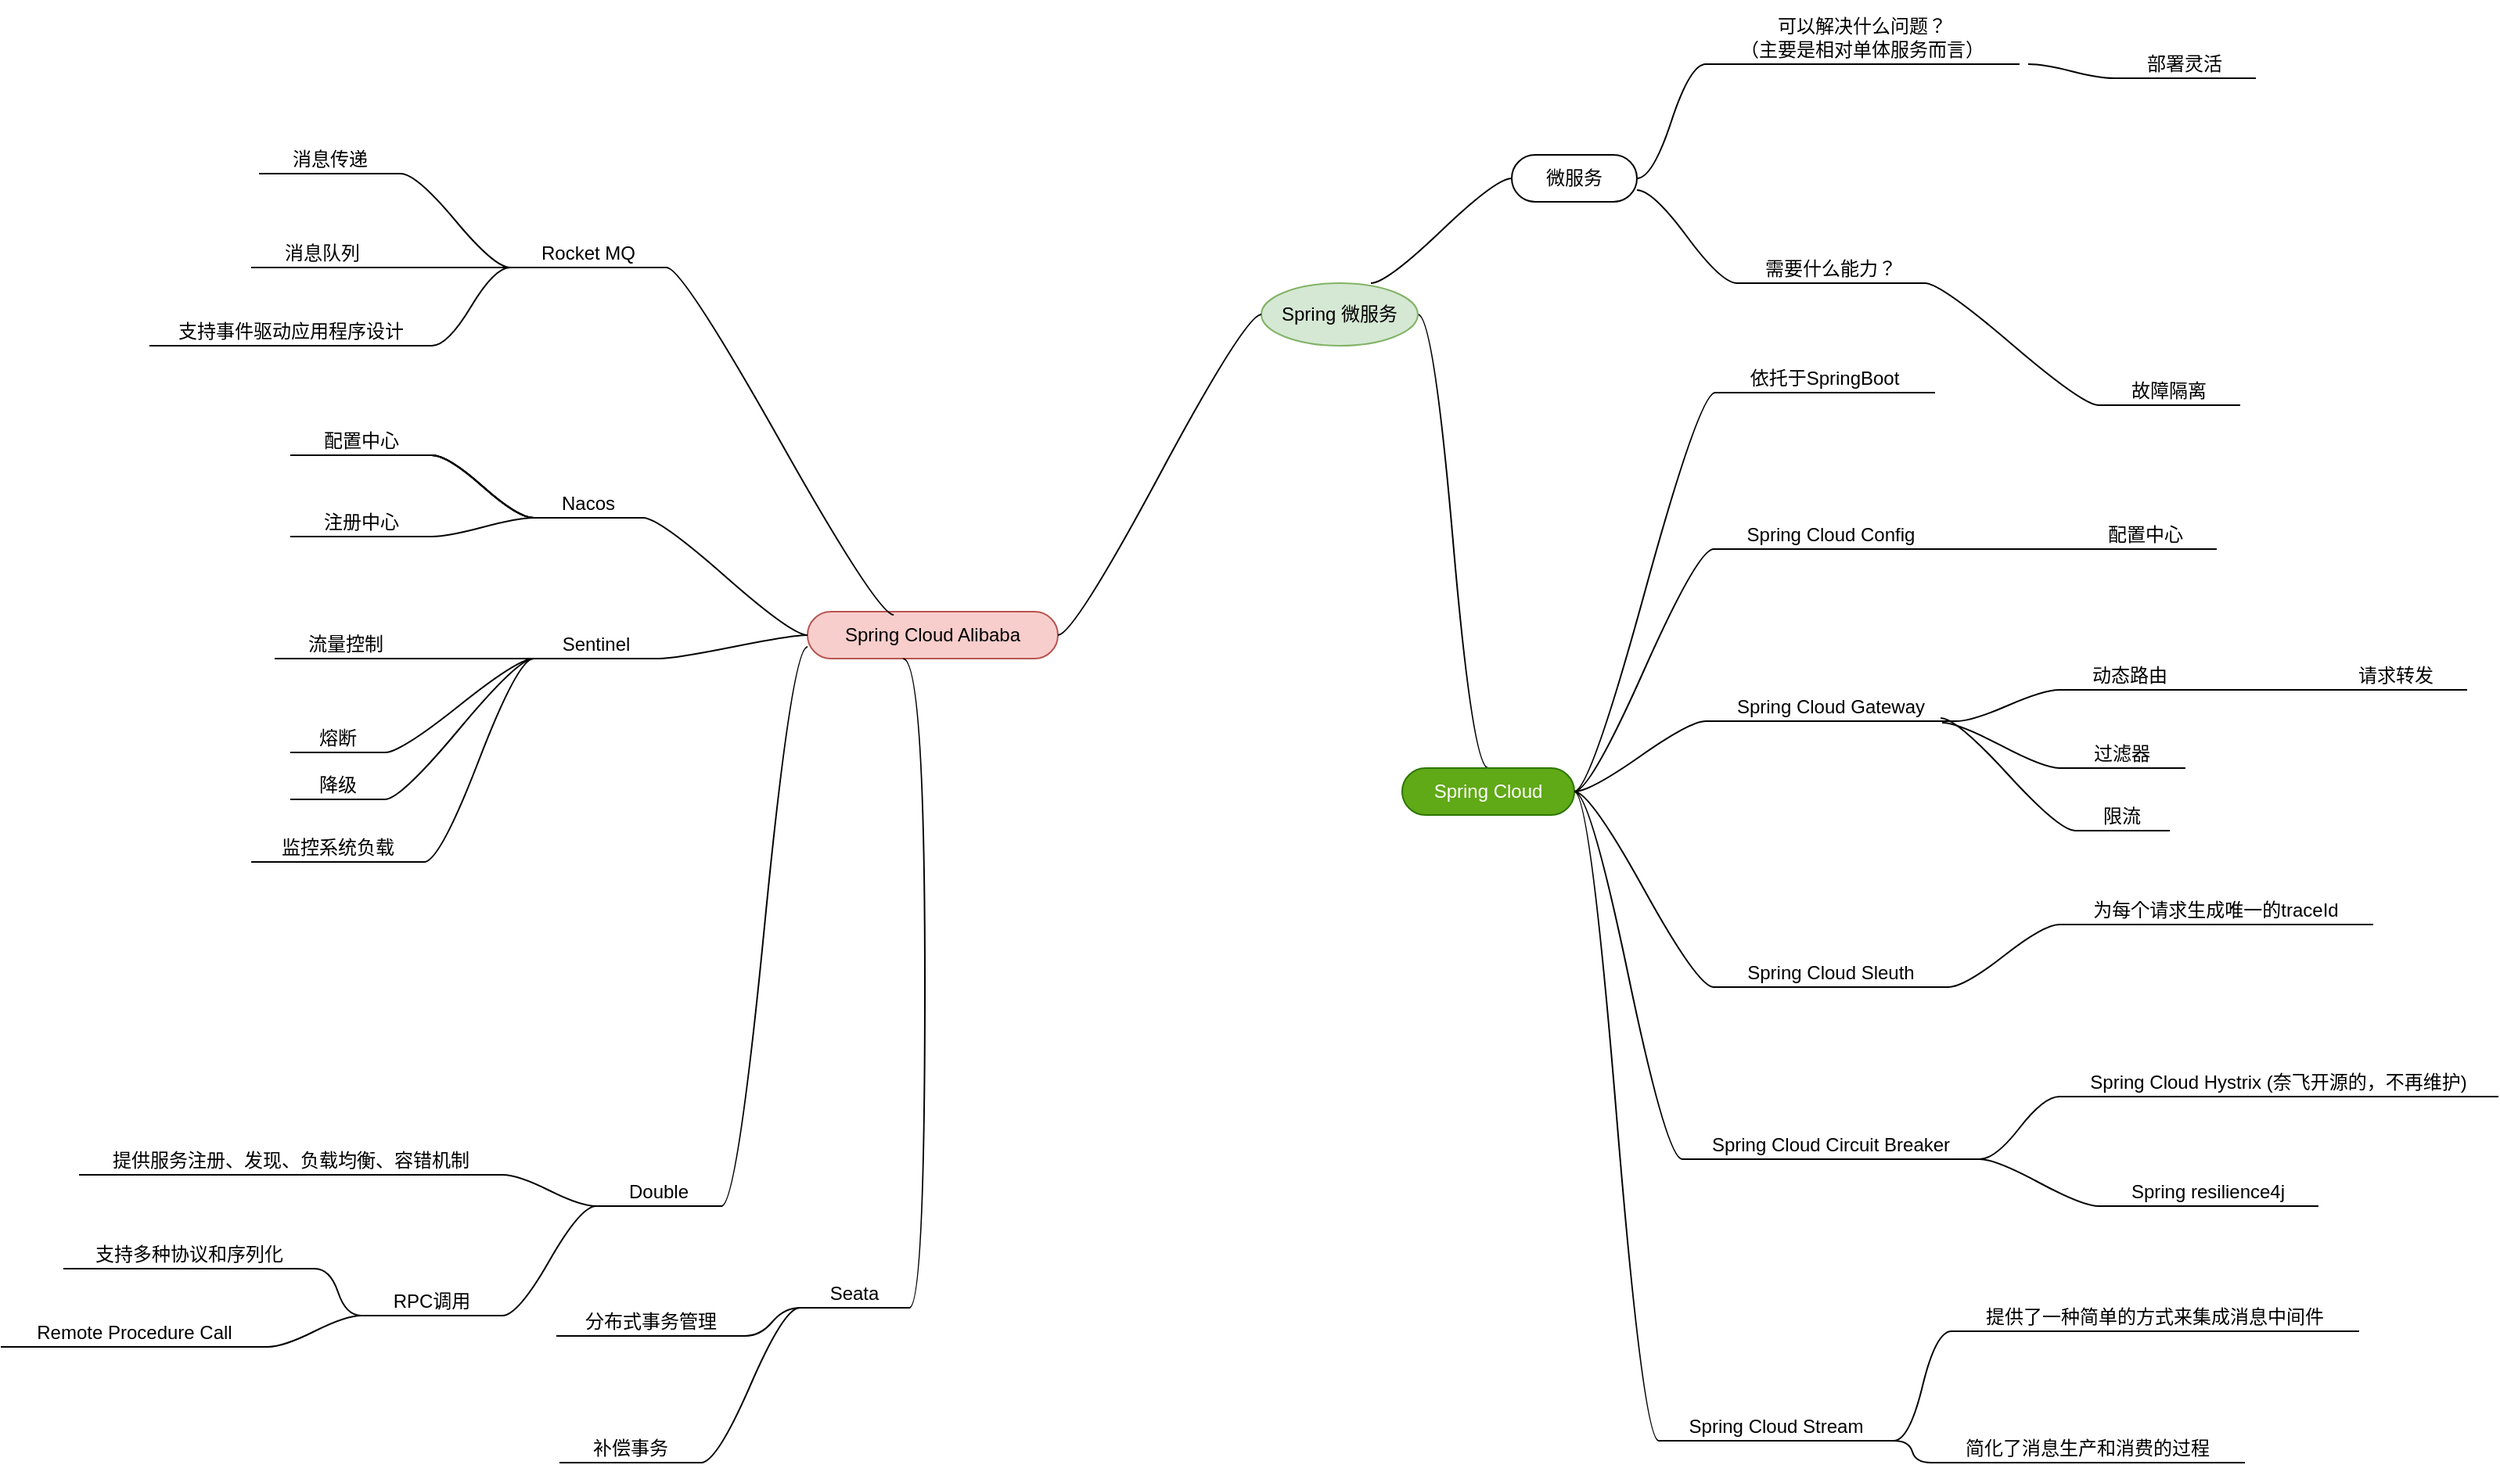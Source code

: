 <mxfile border="50" scale="3" compressed="false" locked="false" version="24.7.7">
  <diagram name="Blank" id="YmL12bMKpDGza6XwsDPr">
    <mxGraphModel dx="2634" dy="1180" grid="1" gridSize="10" guides="1" tooltips="1" connect="1" arrows="1" fold="1" page="0" pageScale="1" pageWidth="827" pageHeight="1169" background="none" math="1" shadow="0">
      <root>
        <mxCell id="X5NqExCQtvZxIxQ7pmgY-0" />
        <mxCell id="1" parent="X5NqExCQtvZxIxQ7pmgY-0" />
        <mxCell id="QuqLu52hexchTlI0sAiY-224" style="edgeStyle=entityRelationEdgeStyle;rounded=0;orthogonalLoop=1;jettySize=auto;html=1;startArrow=none;endArrow=none;segment=10;curved=1;sourcePerimeterSpacing=0;targetPerimeterSpacing=0;entryX=0.5;entryY=0;entryDx=0;entryDy=0;" edge="1" parent="1" source="QuqLu52hexchTlI0sAiY-86" target="QuqLu52hexchTlI0sAiY-193">
          <mxGeometry relative="1" as="geometry" />
        </mxCell>
        <mxCell id="QuqLu52hexchTlI0sAiY-86" value="Spring 微服务" style="ellipse;whiteSpace=wrap;html=1;align=center;newEdgeStyle={&quot;edgeStyle&quot;:&quot;entityRelationEdgeStyle&quot;,&quot;startArrow&quot;:&quot;none&quot;,&quot;endArrow&quot;:&quot;none&quot;,&quot;segment&quot;:10,&quot;curved&quot;:1,&quot;sourcePerimeterSpacing&quot;:0,&quot;targetPerimeterSpacing&quot;:0};treeFolding=1;treeMoving=1;fillColor=#d5e8d4;strokeColor=#82b366;" vertex="1" parent="1">
          <mxGeometry x="-110" y="-40" width="100" height="40" as="geometry" />
        </mxCell>
        <mxCell id="QuqLu52hexchTlI0sAiY-99" value="微服务" style="whiteSpace=wrap;html=1;rounded=1;arcSize=50;align=center;verticalAlign=middle;strokeWidth=1;autosize=1;spacing=4;treeFolding=1;treeMoving=1;newEdgeStyle={&quot;edgeStyle&quot;:&quot;entityRelationEdgeStyle&quot;,&quot;startArrow&quot;:&quot;none&quot;,&quot;endArrow&quot;:&quot;none&quot;,&quot;segment&quot;:10,&quot;curved&quot;:1,&quot;sourcePerimeterSpacing&quot;:0,&quot;targetPerimeterSpacing&quot;:0};" vertex="1" parent="1">
          <mxGeometry x="50" y="-122" width="80" height="30" as="geometry" />
        </mxCell>
        <mxCell id="QuqLu52hexchTlI0sAiY-100" value="" style="edgeStyle=entityRelationEdgeStyle;startArrow=none;endArrow=none;segment=10;curved=1;sourcePerimeterSpacing=0;targetPerimeterSpacing=0;rounded=0;exitX=0.7;exitY=0;exitDx=0;exitDy=0;exitPerimeter=0;" edge="1" target="QuqLu52hexchTlI0sAiY-99" parent="1" source="QuqLu52hexchTlI0sAiY-86">
          <mxGeometry relative="1" as="geometry">
            <mxPoint x="10" y="-80" as="sourcePoint" />
          </mxGeometry>
        </mxCell>
        <mxCell id="QuqLu52hexchTlI0sAiY-234" value="" style="edgeStyle=entityRelationEdgeStyle;rounded=0;orthogonalLoop=1;jettySize=auto;html=1;startArrow=none;endArrow=none;segment=10;curved=1;sourcePerimeterSpacing=0;targetPerimeterSpacing=0;" edge="1" parent="1" source="QuqLu52hexchTlI0sAiY-101" target="QuqLu52hexchTlI0sAiY-233" visible="0">
          <mxGeometry relative="1" as="geometry" />
        </mxCell>
        <mxCell id="QuqLu52hexchTlI0sAiY-236" value="" style="edgeStyle=entityRelationEdgeStyle;rounded=0;orthogonalLoop=1;jettySize=auto;html=1;startArrow=none;endArrow=none;segment=10;curved=1;sourcePerimeterSpacing=0;targetPerimeterSpacing=0;" edge="1" parent="1" source="QuqLu52hexchTlI0sAiY-101" target="QuqLu52hexchTlI0sAiY-235" visible="0">
          <mxGeometry relative="1" as="geometry" />
        </mxCell>
        <mxCell id="QuqLu52hexchTlI0sAiY-101" value="可以解决什么问题？&lt;div&gt;（主要是相对单体服务而言）&lt;/div&gt;" style="whiteSpace=wrap;html=1;shape=partialRectangle;top=0;left=0;bottom=1;right=0;points=[[0,1],[1,1]];fillColor=none;align=center;verticalAlign=bottom;routingCenterY=0.5;snapToPoint=1;recursiveResize=0;autosize=1;treeFolding=1;treeMoving=1;newEdgeStyle={&quot;edgeStyle&quot;:&quot;entityRelationEdgeStyle&quot;,&quot;startArrow&quot;:&quot;none&quot;,&quot;endArrow&quot;:&quot;none&quot;,&quot;segment&quot;:10,&quot;curved&quot;:1,&quot;sourcePerimeterSpacing&quot;:0,&quot;targetPerimeterSpacing&quot;:0};" vertex="1" collapsed="1" parent="1">
          <mxGeometry x="174" y="-220" width="200" height="40" as="geometry" />
        </mxCell>
        <mxCell id="QuqLu52hexchTlI0sAiY-102" value="" style="edgeStyle=entityRelationEdgeStyle;startArrow=none;endArrow=none;segment=10;curved=1;sourcePerimeterSpacing=0;targetPerimeterSpacing=0;rounded=0;" edge="1" target="QuqLu52hexchTlI0sAiY-101" parent="1" source="QuqLu52hexchTlI0sAiY-99">
          <mxGeometry relative="1" as="geometry">
            <mxPoint x="150" y="-130" as="sourcePoint" />
          </mxGeometry>
        </mxCell>
        <mxCell id="QuqLu52hexchTlI0sAiY-133" value="需要什么能力？" style="whiteSpace=wrap;html=1;shape=partialRectangle;top=0;left=0;bottom=1;right=0;points=[[0,1],[1,1]];fillColor=none;align=center;verticalAlign=bottom;routingCenterY=0.5;snapToPoint=1;recursiveResize=0;autosize=1;treeFolding=1;treeMoving=1;newEdgeStyle={&quot;edgeStyle&quot;:&quot;entityRelationEdgeStyle&quot;,&quot;startArrow&quot;:&quot;none&quot;,&quot;endArrow&quot;:&quot;none&quot;,&quot;segment&quot;:10,&quot;curved&quot;:1,&quot;sourcePerimeterSpacing&quot;:0,&quot;targetPerimeterSpacing&quot;:0};" vertex="1" parent="1">
          <mxGeometry x="194" y="-70" width="120" height="30" as="geometry" />
        </mxCell>
        <mxCell id="QuqLu52hexchTlI0sAiY-134" value="" style="edgeStyle=entityRelationEdgeStyle;startArrow=none;endArrow=none;segment=10;curved=1;sourcePerimeterSpacing=0;targetPerimeterSpacing=0;rounded=0;exitX=1;exitY=0.75;exitDx=0;exitDy=0;" edge="1" target="QuqLu52hexchTlI0sAiY-133" parent="1" source="QuqLu52hexchTlI0sAiY-99">
          <mxGeometry relative="1" as="geometry">
            <mxPoint x="150" y="-20" as="sourcePoint" />
          </mxGeometry>
        </mxCell>
        <mxCell id="QuqLu52hexchTlI0sAiY-135" value="Spring Cloud Alibaba" style="whiteSpace=wrap;html=1;rounded=1;arcSize=50;align=center;verticalAlign=middle;strokeWidth=1;autosize=1;spacing=4;treeFolding=1;treeMoving=1;newEdgeStyle={&quot;edgeStyle&quot;:&quot;entityRelationEdgeStyle&quot;,&quot;startArrow&quot;:&quot;none&quot;,&quot;endArrow&quot;:&quot;none&quot;,&quot;segment&quot;:10,&quot;curved&quot;:1,&quot;sourcePerimeterSpacing&quot;:0,&quot;targetPerimeterSpacing&quot;:0};fillColor=#f8cecc;strokeColor=#b85450;" vertex="1" parent="1">
          <mxGeometry x="-400" y="170" width="160" height="30" as="geometry" />
        </mxCell>
        <mxCell id="QuqLu52hexchTlI0sAiY-136" value="" style="edgeStyle=entityRelationEdgeStyle;startArrow=none;endArrow=none;segment=10;curved=1;sourcePerimeterSpacing=0;targetPerimeterSpacing=0;rounded=0;exitX=0;exitY=0.5;exitDx=0;exitDy=0;" edge="1" target="QuqLu52hexchTlI0sAiY-135" parent="1" source="QuqLu52hexchTlI0sAiY-86">
          <mxGeometry relative="1" as="geometry">
            <mxPoint x="-290" y="60" as="sourcePoint" />
          </mxGeometry>
        </mxCell>
        <mxCell id="QuqLu52hexchTlI0sAiY-146" value="" style="edgeStyle=entityRelationEdgeStyle;rounded=0;orthogonalLoop=1;jettySize=auto;html=1;startArrow=none;endArrow=none;segment=10;curved=1;sourcePerimeterSpacing=0;targetPerimeterSpacing=0;" edge="1" parent="1" source="QuqLu52hexchTlI0sAiY-137" target="QuqLu52hexchTlI0sAiY-145">
          <mxGeometry relative="1" as="geometry" />
        </mxCell>
        <mxCell id="QuqLu52hexchTlI0sAiY-147" value="" style="edgeStyle=entityRelationEdgeStyle;rounded=0;orthogonalLoop=1;jettySize=auto;html=1;startArrow=none;endArrow=none;segment=10;curved=1;sourcePerimeterSpacing=0;targetPerimeterSpacing=0;" edge="1" parent="1" source="QuqLu52hexchTlI0sAiY-137" target="QuqLu52hexchTlI0sAiY-145">
          <mxGeometry relative="1" as="geometry" />
        </mxCell>
        <mxCell id="QuqLu52hexchTlI0sAiY-150" value="" style="edgeStyle=entityRelationEdgeStyle;rounded=0;orthogonalLoop=1;jettySize=auto;html=1;startArrow=none;endArrow=none;segment=10;curved=1;sourcePerimeterSpacing=0;targetPerimeterSpacing=0;" edge="1" parent="1" source="QuqLu52hexchTlI0sAiY-137" target="QuqLu52hexchTlI0sAiY-145">
          <mxGeometry relative="1" as="geometry" />
        </mxCell>
        <mxCell id="QuqLu52hexchTlI0sAiY-151" value="" style="edgeStyle=entityRelationEdgeStyle;rounded=0;orthogonalLoop=1;jettySize=auto;html=1;startArrow=none;endArrow=none;segment=10;curved=1;sourcePerimeterSpacing=0;targetPerimeterSpacing=0;" edge="1" parent="1" source="QuqLu52hexchTlI0sAiY-137" target="QuqLu52hexchTlI0sAiY-145">
          <mxGeometry relative="1" as="geometry" />
        </mxCell>
        <mxCell id="QuqLu52hexchTlI0sAiY-152" value="" style="edgeStyle=entityRelationEdgeStyle;rounded=0;orthogonalLoop=1;jettySize=auto;html=1;startArrow=none;endArrow=none;segment=10;curved=1;sourcePerimeterSpacing=0;targetPerimeterSpacing=0;" edge="1" parent="1" source="QuqLu52hexchTlI0sAiY-137" target="QuqLu52hexchTlI0sAiY-145">
          <mxGeometry relative="1" as="geometry" />
        </mxCell>
        <mxCell id="QuqLu52hexchTlI0sAiY-137" value="Nacos" style="whiteSpace=wrap;html=1;shape=partialRectangle;top=0;left=0;bottom=1;right=0;points=[[0,1],[1,1]];fillColor=none;align=center;verticalAlign=bottom;routingCenterY=0.5;snapToPoint=1;recursiveResize=0;autosize=1;treeFolding=1;treeMoving=1;newEdgeStyle={&quot;edgeStyle&quot;:&quot;entityRelationEdgeStyle&quot;,&quot;startArrow&quot;:&quot;none&quot;,&quot;endArrow&quot;:&quot;none&quot;,&quot;segment&quot;:10,&quot;curved&quot;:1,&quot;sourcePerimeterSpacing&quot;:0,&quot;targetPerimeterSpacing&quot;:0};" vertex="1" parent="1">
          <mxGeometry x="-575" y="80" width="70" height="30" as="geometry" />
        </mxCell>
        <mxCell id="QuqLu52hexchTlI0sAiY-138" value="" style="edgeStyle=entityRelationEdgeStyle;startArrow=none;endArrow=none;segment=10;curved=1;sourcePerimeterSpacing=0;targetPerimeterSpacing=0;rounded=0;exitX=0;exitY=0.5;exitDx=0;exitDy=0;" edge="1" target="QuqLu52hexchTlI0sAiY-137" parent="1" source="QuqLu52hexchTlI0sAiY-135">
          <mxGeometry relative="1" as="geometry">
            <mxPoint x="-670" y="210" as="sourcePoint" />
          </mxGeometry>
        </mxCell>
        <mxCell id="QuqLu52hexchTlI0sAiY-158" value="" style="edgeStyle=entityRelationEdgeStyle;rounded=0;orthogonalLoop=1;jettySize=auto;html=1;startArrow=none;endArrow=none;segment=10;curved=1;sourcePerimeterSpacing=0;targetPerimeterSpacing=0;" edge="1" parent="1" source="QuqLu52hexchTlI0sAiY-141" target="QuqLu52hexchTlI0sAiY-157">
          <mxGeometry relative="1" as="geometry" />
        </mxCell>
        <mxCell id="QuqLu52hexchTlI0sAiY-160" value="" style="edgeStyle=entityRelationEdgeStyle;rounded=0;orthogonalLoop=1;jettySize=auto;html=1;startArrow=none;endArrow=none;segment=10;curved=1;sourcePerimeterSpacing=0;targetPerimeterSpacing=0;" edge="1" parent="1" source="QuqLu52hexchTlI0sAiY-141" target="QuqLu52hexchTlI0sAiY-159">
          <mxGeometry relative="1" as="geometry" />
        </mxCell>
        <mxCell id="QuqLu52hexchTlI0sAiY-162" value="" style="edgeStyle=entityRelationEdgeStyle;rounded=0;orthogonalLoop=1;jettySize=auto;html=1;startArrow=none;endArrow=none;segment=10;curved=1;sourcePerimeterSpacing=0;targetPerimeterSpacing=0;" edge="1" parent="1" source="QuqLu52hexchTlI0sAiY-141" target="QuqLu52hexchTlI0sAiY-161">
          <mxGeometry relative="1" as="geometry" />
        </mxCell>
        <mxCell id="QuqLu52hexchTlI0sAiY-164" value="" style="edgeStyle=entityRelationEdgeStyle;rounded=0;orthogonalLoop=1;jettySize=auto;html=1;startArrow=none;endArrow=none;segment=10;curved=1;sourcePerimeterSpacing=0;targetPerimeterSpacing=0;" edge="1" parent="1" source="QuqLu52hexchTlI0sAiY-141" target="QuqLu52hexchTlI0sAiY-163">
          <mxGeometry relative="1" as="geometry" />
        </mxCell>
        <mxCell id="QuqLu52hexchTlI0sAiY-141" value="Sentinel" style="whiteSpace=wrap;html=1;shape=partialRectangle;top=0;left=0;bottom=1;right=0;points=[[0,1],[1,1]];fillColor=none;align=center;verticalAlign=bottom;routingCenterY=0.5;snapToPoint=1;recursiveResize=0;autosize=1;treeFolding=1;treeMoving=1;newEdgeStyle={&quot;edgeStyle&quot;:&quot;entityRelationEdgeStyle&quot;,&quot;startArrow&quot;:&quot;none&quot;,&quot;endArrow&quot;:&quot;none&quot;,&quot;segment&quot;:10,&quot;curved&quot;:1,&quot;sourcePerimeterSpacing&quot;:0,&quot;targetPerimeterSpacing&quot;:0};" vertex="1" parent="1">
          <mxGeometry x="-575" y="170" width="80" height="30" as="geometry" />
        </mxCell>
        <mxCell id="QuqLu52hexchTlI0sAiY-142" value="" style="edgeStyle=entityRelationEdgeStyle;startArrow=none;endArrow=none;segment=10;curved=1;sourcePerimeterSpacing=0;targetPerimeterSpacing=0;rounded=0;exitX=0;exitY=0.5;exitDx=0;exitDy=0;" edge="1" target="QuqLu52hexchTlI0sAiY-141" parent="1" source="QuqLu52hexchTlI0sAiY-135">
          <mxGeometry relative="1" as="geometry">
            <mxPoint x="-615" y="220" as="sourcePoint" />
          </mxGeometry>
        </mxCell>
        <mxCell id="QuqLu52hexchTlI0sAiY-156" value="" style="edgeStyle=entityRelationEdgeStyle;rounded=0;orthogonalLoop=1;jettySize=auto;html=1;startArrow=none;endArrow=none;segment=10;curved=1;sourcePerimeterSpacing=0;targetPerimeterSpacing=0;exitX=0;exitY=1;exitDx=0;exitDy=0;" edge="1" parent="1" source="QuqLu52hexchTlI0sAiY-137" target="QuqLu52hexchTlI0sAiY-155">
          <mxGeometry relative="1" as="geometry" />
        </mxCell>
        <mxCell id="QuqLu52hexchTlI0sAiY-145" value="配置中心" style="whiteSpace=wrap;html=1;shape=partialRectangle;top=0;left=0;bottom=1;right=0;points=[[0,1],[1,1]];fillColor=none;align=center;verticalAlign=bottom;routingCenterY=0.5;snapToPoint=1;recursiveResize=0;autosize=1;treeFolding=1;treeMoving=1;newEdgeStyle={&quot;edgeStyle&quot;:&quot;entityRelationEdgeStyle&quot;,&quot;startArrow&quot;:&quot;none&quot;,&quot;endArrow&quot;:&quot;none&quot;,&quot;segment&quot;:10,&quot;curved&quot;:1,&quot;sourcePerimeterSpacing&quot;:0,&quot;targetPerimeterSpacing&quot;:0};" vertex="1" parent="1">
          <mxGeometry x="-730" y="40" width="90" height="30" as="geometry" />
        </mxCell>
        <mxCell id="QuqLu52hexchTlI0sAiY-155" value="注册中心" style="whiteSpace=wrap;html=1;shape=partialRectangle;top=0;left=0;bottom=1;right=0;points=[[0,1],[1,1]];fillColor=none;align=center;verticalAlign=bottom;routingCenterY=0.5;snapToPoint=1;recursiveResize=0;autosize=1;treeFolding=1;treeMoving=1;newEdgeStyle={&quot;edgeStyle&quot;:&quot;entityRelationEdgeStyle&quot;,&quot;startArrow&quot;:&quot;none&quot;,&quot;endArrow&quot;:&quot;none&quot;,&quot;segment&quot;:10,&quot;curved&quot;:1,&quot;sourcePerimeterSpacing&quot;:0,&quot;targetPerimeterSpacing&quot;:0};" vertex="1" parent="1">
          <mxGeometry x="-730" y="92" width="90" height="30" as="geometry" />
        </mxCell>
        <mxCell id="QuqLu52hexchTlI0sAiY-157" value="流量控制" style="whiteSpace=wrap;html=1;shape=partialRectangle;top=0;left=0;bottom=1;right=0;points=[[0,1],[1,1]];fillColor=none;align=center;verticalAlign=bottom;routingCenterY=0.5;snapToPoint=1;recursiveResize=0;autosize=1;treeFolding=1;treeMoving=1;newEdgeStyle={&quot;edgeStyle&quot;:&quot;entityRelationEdgeStyle&quot;,&quot;startArrow&quot;:&quot;none&quot;,&quot;endArrow&quot;:&quot;none&quot;,&quot;segment&quot;:10,&quot;curved&quot;:1,&quot;sourcePerimeterSpacing&quot;:0,&quot;targetPerimeterSpacing&quot;:0};" vertex="1" parent="1">
          <mxGeometry x="-740" y="170" width="90" height="30" as="geometry" />
        </mxCell>
        <mxCell id="QuqLu52hexchTlI0sAiY-159" value="熔断" style="whiteSpace=wrap;html=1;shape=partialRectangle;top=0;left=0;bottom=1;right=0;points=[[0,1],[1,1]];fillColor=none;align=center;verticalAlign=bottom;routingCenterY=0.5;snapToPoint=1;recursiveResize=0;autosize=1;treeFolding=1;treeMoving=1;newEdgeStyle={&quot;edgeStyle&quot;:&quot;entityRelationEdgeStyle&quot;,&quot;startArrow&quot;:&quot;none&quot;,&quot;endArrow&quot;:&quot;none&quot;,&quot;segment&quot;:10,&quot;curved&quot;:1,&quot;sourcePerimeterSpacing&quot;:0,&quot;targetPerimeterSpacing&quot;:0};" vertex="1" parent="1">
          <mxGeometry x="-730" y="230" width="60" height="30" as="geometry" />
        </mxCell>
        <mxCell id="QuqLu52hexchTlI0sAiY-161" value="降级" style="whiteSpace=wrap;html=1;shape=partialRectangle;top=0;left=0;bottom=1;right=0;points=[[0,1],[1,1]];fillColor=none;align=center;verticalAlign=bottom;routingCenterY=0.5;snapToPoint=1;recursiveResize=0;autosize=1;treeFolding=1;treeMoving=1;newEdgeStyle={&quot;edgeStyle&quot;:&quot;entityRelationEdgeStyle&quot;,&quot;startArrow&quot;:&quot;none&quot;,&quot;endArrow&quot;:&quot;none&quot;,&quot;segment&quot;:10,&quot;curved&quot;:1,&quot;sourcePerimeterSpacing&quot;:0,&quot;targetPerimeterSpacing&quot;:0};" vertex="1" parent="1">
          <mxGeometry x="-730" y="260" width="60" height="30" as="geometry" />
        </mxCell>
        <mxCell id="QuqLu52hexchTlI0sAiY-163" value="监控系统负载" style="whiteSpace=wrap;html=1;shape=partialRectangle;top=0;left=0;bottom=1;right=0;points=[[0,1],[1,1]];fillColor=none;align=center;verticalAlign=bottom;routingCenterY=0.5;snapToPoint=1;recursiveResize=0;autosize=1;treeFolding=1;treeMoving=1;newEdgeStyle={&quot;edgeStyle&quot;:&quot;entityRelationEdgeStyle&quot;,&quot;startArrow&quot;:&quot;none&quot;,&quot;endArrow&quot;:&quot;none&quot;,&quot;segment&quot;:10,&quot;curved&quot;:1,&quot;sourcePerimeterSpacing&quot;:0,&quot;targetPerimeterSpacing&quot;:0};" vertex="1" parent="1">
          <mxGeometry x="-755" y="300" width="110" height="30" as="geometry" />
        </mxCell>
        <mxCell id="QuqLu52hexchTlI0sAiY-168" value="" style="edgeStyle=entityRelationEdgeStyle;rounded=0;orthogonalLoop=1;jettySize=auto;html=1;startArrow=none;endArrow=none;segment=10;curved=1;sourcePerimeterSpacing=0;targetPerimeterSpacing=0;" edge="1" parent="1" source="QuqLu52hexchTlI0sAiY-165" target="QuqLu52hexchTlI0sAiY-167">
          <mxGeometry relative="1" as="geometry" />
        </mxCell>
        <mxCell id="QuqLu52hexchTlI0sAiY-174" value="" style="edgeStyle=entityRelationEdgeStyle;rounded=0;orthogonalLoop=1;jettySize=auto;html=1;startArrow=none;endArrow=none;segment=10;curved=1;sourcePerimeterSpacing=0;targetPerimeterSpacing=0;" edge="1" parent="1" source="QuqLu52hexchTlI0sAiY-165" target="QuqLu52hexchTlI0sAiY-173">
          <mxGeometry relative="1" as="geometry" />
        </mxCell>
        <mxCell id="QuqLu52hexchTlI0sAiY-165" value="Double" style="whiteSpace=wrap;html=1;shape=partialRectangle;top=0;left=0;bottom=1;right=0;points=[[0,1],[1,1]];fillColor=none;align=center;verticalAlign=bottom;routingCenterY=0.5;snapToPoint=1;recursiveResize=0;autosize=1;treeFolding=1;treeMoving=1;newEdgeStyle={&quot;edgeStyle&quot;:&quot;entityRelationEdgeStyle&quot;,&quot;startArrow&quot;:&quot;none&quot;,&quot;endArrow&quot;:&quot;none&quot;,&quot;segment&quot;:10,&quot;curved&quot;:1,&quot;sourcePerimeterSpacing&quot;:0,&quot;targetPerimeterSpacing&quot;:0};" vertex="1" parent="1">
          <mxGeometry x="-535" y="520" width="80" height="30" as="geometry" />
        </mxCell>
        <mxCell id="QuqLu52hexchTlI0sAiY-166" value="" style="edgeStyle=entityRelationEdgeStyle;startArrow=none;endArrow=none;segment=10;curved=1;sourcePerimeterSpacing=0;targetPerimeterSpacing=0;rounded=0;exitX=0;exitY=0.75;exitDx=0;exitDy=0;" edge="1" target="QuqLu52hexchTlI0sAiY-165" parent="1" source="QuqLu52hexchTlI0sAiY-135">
          <mxGeometry relative="1" as="geometry">
            <mxPoint x="-570" y="330" as="sourcePoint" />
          </mxGeometry>
        </mxCell>
        <mxCell id="QuqLu52hexchTlI0sAiY-170" value="" style="edgeStyle=entityRelationEdgeStyle;rounded=0;orthogonalLoop=1;jettySize=auto;html=1;startArrow=none;endArrow=none;segment=10;curved=1;sourcePerimeterSpacing=0;targetPerimeterSpacing=0;" edge="1" parent="1" source="QuqLu52hexchTlI0sAiY-167" target="QuqLu52hexchTlI0sAiY-169">
          <mxGeometry relative="1" as="geometry" />
        </mxCell>
        <mxCell id="QuqLu52hexchTlI0sAiY-172" value="" style="edgeStyle=entityRelationEdgeStyle;rounded=0;orthogonalLoop=1;jettySize=auto;html=1;startArrow=none;endArrow=none;segment=10;curved=1;sourcePerimeterSpacing=0;targetPerimeterSpacing=0;" edge="1" parent="1" source="QuqLu52hexchTlI0sAiY-167" target="QuqLu52hexchTlI0sAiY-171">
          <mxGeometry relative="1" as="geometry" />
        </mxCell>
        <mxCell id="QuqLu52hexchTlI0sAiY-167" value="RPC调用" style="whiteSpace=wrap;html=1;shape=partialRectangle;top=0;left=0;bottom=1;right=0;points=[[0,1],[1,1]];fillColor=none;align=center;verticalAlign=bottom;routingCenterY=0.5;snapToPoint=1;recursiveResize=0;autosize=1;treeFolding=1;treeMoving=1;newEdgeStyle={&quot;edgeStyle&quot;:&quot;entityRelationEdgeStyle&quot;,&quot;startArrow&quot;:&quot;none&quot;,&quot;endArrow&quot;:&quot;none&quot;,&quot;segment&quot;:10,&quot;curved&quot;:1,&quot;sourcePerimeterSpacing&quot;:0,&quot;targetPerimeterSpacing&quot;:0};" vertex="1" parent="1">
          <mxGeometry x="-685" y="590" width="90" height="30" as="geometry" />
        </mxCell>
        <mxCell id="QuqLu52hexchTlI0sAiY-169" value="支持多种协议和序列化" style="whiteSpace=wrap;html=1;shape=partialRectangle;top=0;left=0;bottom=1;right=0;points=[[0,1],[1,1]];fillColor=none;align=center;verticalAlign=bottom;routingCenterY=0.5;snapToPoint=1;recursiveResize=0;autosize=1;treeFolding=1;treeMoving=1;newEdgeStyle={&quot;edgeStyle&quot;:&quot;entityRelationEdgeStyle&quot;,&quot;startArrow&quot;:&quot;none&quot;,&quot;endArrow&quot;:&quot;none&quot;,&quot;segment&quot;:10,&quot;curved&quot;:1,&quot;sourcePerimeterSpacing&quot;:0,&quot;targetPerimeterSpacing&quot;:0};" vertex="1" parent="1">
          <mxGeometry x="-875" y="560" width="160" height="30" as="geometry" />
        </mxCell>
        <mxCell id="QuqLu52hexchTlI0sAiY-171" value="Remote Procedure Call" style="whiteSpace=wrap;html=1;shape=partialRectangle;top=0;left=0;bottom=1;right=0;points=[[0,1],[1,1]];fillColor=none;align=center;verticalAlign=bottom;routingCenterY=0.5;snapToPoint=1;recursiveResize=0;autosize=1;treeFolding=1;treeMoving=1;newEdgeStyle={&quot;edgeStyle&quot;:&quot;entityRelationEdgeStyle&quot;,&quot;startArrow&quot;:&quot;none&quot;,&quot;endArrow&quot;:&quot;none&quot;,&quot;segment&quot;:10,&quot;curved&quot;:1,&quot;sourcePerimeterSpacing&quot;:0,&quot;targetPerimeterSpacing&quot;:0};" vertex="1" parent="1">
          <mxGeometry x="-915" y="610" width="170" height="30" as="geometry" />
        </mxCell>
        <mxCell id="QuqLu52hexchTlI0sAiY-173" value="提供服务注册、发现、负载均衡、容错机制" style="whiteSpace=wrap;html=1;shape=partialRectangle;top=0;left=0;bottom=1;right=0;points=[[0,1],[1,1]];fillColor=none;align=center;verticalAlign=bottom;routingCenterY=0.5;snapToPoint=1;recursiveResize=0;autosize=1;treeFolding=1;treeMoving=1;newEdgeStyle={&quot;edgeStyle&quot;:&quot;entityRelationEdgeStyle&quot;,&quot;startArrow&quot;:&quot;none&quot;,&quot;endArrow&quot;:&quot;none&quot;,&quot;segment&quot;:10,&quot;curved&quot;:1,&quot;sourcePerimeterSpacing&quot;:0,&quot;targetPerimeterSpacing&quot;:0};" vertex="1" parent="1">
          <mxGeometry x="-865" y="500" width="270" height="30" as="geometry" />
        </mxCell>
        <mxCell id="QuqLu52hexchTlI0sAiY-178" value="" style="edgeStyle=entityRelationEdgeStyle;rounded=0;orthogonalLoop=1;jettySize=auto;html=1;startArrow=none;endArrow=none;segment=10;curved=1;sourcePerimeterSpacing=0;targetPerimeterSpacing=0;" edge="1" parent="1" source="QuqLu52hexchTlI0sAiY-175" target="QuqLu52hexchTlI0sAiY-177">
          <mxGeometry relative="1" as="geometry" />
        </mxCell>
        <mxCell id="QuqLu52hexchTlI0sAiY-180" value="" style="edgeStyle=entityRelationEdgeStyle;rounded=0;orthogonalLoop=1;jettySize=auto;html=1;startArrow=none;endArrow=none;segment=10;curved=1;sourcePerimeterSpacing=0;targetPerimeterSpacing=0;" edge="1" parent="1" source="QuqLu52hexchTlI0sAiY-175" target="QuqLu52hexchTlI0sAiY-179">
          <mxGeometry relative="1" as="geometry" />
        </mxCell>
        <mxCell id="QuqLu52hexchTlI0sAiY-175" value="Seata" style="whiteSpace=wrap;html=1;shape=partialRectangle;top=0;left=0;bottom=1;right=0;points=[[0,1],[1,1]];fillColor=none;align=center;verticalAlign=bottom;routingCenterY=0.5;snapToPoint=1;recursiveResize=0;autosize=1;treeFolding=1;treeMoving=1;newEdgeStyle={&quot;edgeStyle&quot;:&quot;entityRelationEdgeStyle&quot;,&quot;startArrow&quot;:&quot;none&quot;,&quot;endArrow&quot;:&quot;none&quot;,&quot;segment&quot;:10,&quot;curved&quot;:1,&quot;sourcePerimeterSpacing&quot;:0,&quot;targetPerimeterSpacing&quot;:0};" vertex="1" parent="1">
          <mxGeometry x="-405" y="585" width="70" height="30" as="geometry" />
        </mxCell>
        <mxCell id="QuqLu52hexchTlI0sAiY-176" value="" style="edgeStyle=entityRelationEdgeStyle;startArrow=none;endArrow=none;segment=10;curved=1;sourcePerimeterSpacing=0;targetPerimeterSpacing=0;rounded=0;exitX=0.381;exitY=1;exitDx=0;exitDy=0;exitPerimeter=0;" edge="1" target="QuqLu52hexchTlI0sAiY-175" parent="1" source="QuqLu52hexchTlI0sAiY-135">
          <mxGeometry relative="1" as="geometry">
            <mxPoint x="-450" y="635" as="sourcePoint" />
          </mxGeometry>
        </mxCell>
        <mxCell id="QuqLu52hexchTlI0sAiY-177" value="分布式事务管理" style="whiteSpace=wrap;html=1;shape=partialRectangle;top=0;left=0;bottom=1;right=0;points=[[0,1],[1,1]];fillColor=none;align=center;verticalAlign=bottom;routingCenterY=0.5;snapToPoint=1;recursiveResize=0;autosize=1;treeFolding=1;treeMoving=1;newEdgeStyle={&quot;edgeStyle&quot;:&quot;entityRelationEdgeStyle&quot;,&quot;startArrow&quot;:&quot;none&quot;,&quot;endArrow&quot;:&quot;none&quot;,&quot;segment&quot;:10,&quot;curved&quot;:1,&quot;sourcePerimeterSpacing&quot;:0,&quot;targetPerimeterSpacing&quot;:0};" vertex="1" parent="1">
          <mxGeometry x="-560" y="603" width="120" height="30" as="geometry" />
        </mxCell>
        <mxCell id="QuqLu52hexchTlI0sAiY-179" value="补偿事务" style="whiteSpace=wrap;html=1;shape=partialRectangle;top=0;left=0;bottom=1;right=0;points=[[0,1],[1,1]];fillColor=none;align=center;verticalAlign=bottom;routingCenterY=0.5;snapToPoint=1;recursiveResize=0;autosize=1;treeFolding=1;treeMoving=1;newEdgeStyle={&quot;edgeStyle&quot;:&quot;entityRelationEdgeStyle&quot;,&quot;startArrow&quot;:&quot;none&quot;,&quot;endArrow&quot;:&quot;none&quot;,&quot;segment&quot;:10,&quot;curved&quot;:1,&quot;sourcePerimeterSpacing&quot;:0,&quot;targetPerimeterSpacing&quot;:0};" vertex="1" parent="1">
          <mxGeometry x="-558" y="684" width="90" height="30" as="geometry" />
        </mxCell>
        <mxCell id="QuqLu52hexchTlI0sAiY-184" value="" style="edgeStyle=entityRelationEdgeStyle;rounded=0;orthogonalLoop=1;jettySize=auto;html=1;startArrow=none;endArrow=none;segment=10;curved=1;sourcePerimeterSpacing=0;targetPerimeterSpacing=0;" edge="1" parent="1" source="QuqLu52hexchTlI0sAiY-181" target="QuqLu52hexchTlI0sAiY-183">
          <mxGeometry relative="1" as="geometry" />
        </mxCell>
        <mxCell id="QuqLu52hexchTlI0sAiY-186" value="" style="edgeStyle=entityRelationEdgeStyle;rounded=0;orthogonalLoop=1;jettySize=auto;html=1;startArrow=none;endArrow=none;segment=10;curved=1;sourcePerimeterSpacing=0;targetPerimeterSpacing=0;" edge="1" parent="1" source="QuqLu52hexchTlI0sAiY-181" target="QuqLu52hexchTlI0sAiY-185">
          <mxGeometry relative="1" as="geometry" />
        </mxCell>
        <mxCell id="QuqLu52hexchTlI0sAiY-188" value="" style="edgeStyle=entityRelationEdgeStyle;rounded=0;orthogonalLoop=1;jettySize=auto;html=1;startArrow=none;endArrow=none;segment=10;curved=1;sourcePerimeterSpacing=0;targetPerimeterSpacing=0;" edge="1" parent="1" source="QuqLu52hexchTlI0sAiY-181" target="QuqLu52hexchTlI0sAiY-187">
          <mxGeometry relative="1" as="geometry" />
        </mxCell>
        <mxCell id="QuqLu52hexchTlI0sAiY-181" value="Rocket MQ" style="whiteSpace=wrap;html=1;shape=partialRectangle;top=0;left=0;bottom=1;right=0;points=[[0,1],[1,1]];fillColor=none;align=center;verticalAlign=bottom;routingCenterY=0.5;snapToPoint=1;recursiveResize=0;autosize=1;treeFolding=1;treeMoving=1;newEdgeStyle={&quot;edgeStyle&quot;:&quot;entityRelationEdgeStyle&quot;,&quot;startArrow&quot;:&quot;none&quot;,&quot;endArrow&quot;:&quot;none&quot;,&quot;segment&quot;:10,&quot;curved&quot;:1,&quot;sourcePerimeterSpacing&quot;:0,&quot;targetPerimeterSpacing&quot;:0};" vertex="1" parent="1">
          <mxGeometry x="-590" y="-80" width="100" height="30" as="geometry" />
        </mxCell>
        <mxCell id="QuqLu52hexchTlI0sAiY-182" value="" style="edgeStyle=entityRelationEdgeStyle;startArrow=none;endArrow=none;segment=10;curved=1;sourcePerimeterSpacing=0;targetPerimeterSpacing=0;rounded=0;exitX=0.344;exitY=0.067;exitDx=0;exitDy=0;exitPerimeter=0;" edge="1" target="QuqLu52hexchTlI0sAiY-181" parent="1" source="QuqLu52hexchTlI0sAiY-135">
          <mxGeometry relative="1" as="geometry">
            <mxPoint x="-620" y="-30" as="sourcePoint" />
          </mxGeometry>
        </mxCell>
        <mxCell id="QuqLu52hexchTlI0sAiY-183" value="消息传递" style="whiteSpace=wrap;html=1;shape=partialRectangle;top=0;left=0;bottom=1;right=0;points=[[0,1],[1,1]];fillColor=none;align=center;verticalAlign=bottom;routingCenterY=0.5;snapToPoint=1;recursiveResize=0;autosize=1;treeFolding=1;treeMoving=1;newEdgeStyle={&quot;edgeStyle&quot;:&quot;entityRelationEdgeStyle&quot;,&quot;startArrow&quot;:&quot;none&quot;,&quot;endArrow&quot;:&quot;none&quot;,&quot;segment&quot;:10,&quot;curved&quot;:1,&quot;sourcePerimeterSpacing&quot;:0,&quot;targetPerimeterSpacing&quot;:0};" vertex="1" parent="1">
          <mxGeometry x="-750" y="-140" width="90" height="30" as="geometry" />
        </mxCell>
        <mxCell id="QuqLu52hexchTlI0sAiY-185" value="消息队列" style="whiteSpace=wrap;html=1;shape=partialRectangle;top=0;left=0;bottom=1;right=0;points=[[0,1],[1,1]];fillColor=none;align=center;verticalAlign=bottom;routingCenterY=0.5;snapToPoint=1;recursiveResize=0;autosize=1;treeFolding=1;treeMoving=1;newEdgeStyle={&quot;edgeStyle&quot;:&quot;entityRelationEdgeStyle&quot;,&quot;startArrow&quot;:&quot;none&quot;,&quot;endArrow&quot;:&quot;none&quot;,&quot;segment&quot;:10,&quot;curved&quot;:1,&quot;sourcePerimeterSpacing&quot;:0,&quot;targetPerimeterSpacing&quot;:0};" vertex="1" parent="1">
          <mxGeometry x="-755" y="-80" width="90" height="30" as="geometry" />
        </mxCell>
        <mxCell id="QuqLu52hexchTlI0sAiY-187" value="支持事件驱动应用程序设计" style="whiteSpace=wrap;html=1;shape=partialRectangle;top=0;left=0;bottom=1;right=0;points=[[0,1],[1,1]];fillColor=none;align=center;verticalAlign=bottom;routingCenterY=0.5;snapToPoint=1;recursiveResize=0;autosize=1;treeFolding=1;treeMoving=1;newEdgeStyle={&quot;edgeStyle&quot;:&quot;entityRelationEdgeStyle&quot;,&quot;startArrow&quot;:&quot;none&quot;,&quot;endArrow&quot;:&quot;none&quot;,&quot;segment&quot;:10,&quot;curved&quot;:1,&quot;sourcePerimeterSpacing&quot;:0,&quot;targetPerimeterSpacing&quot;:0};" vertex="1" parent="1">
          <mxGeometry x="-820" y="-30" width="180" height="30" as="geometry" />
        </mxCell>
        <mxCell id="QuqLu52hexchTlI0sAiY-193" value="Spring Cloud" style="whiteSpace=wrap;html=1;rounded=1;arcSize=50;align=center;verticalAlign=middle;strokeWidth=1;autosize=1;spacing=4;treeFolding=1;treeMoving=1;newEdgeStyle={&quot;edgeStyle&quot;:&quot;entityRelationEdgeStyle&quot;,&quot;startArrow&quot;:&quot;none&quot;,&quot;endArrow&quot;:&quot;none&quot;,&quot;segment&quot;:10,&quot;curved&quot;:1,&quot;sourcePerimeterSpacing&quot;:0,&quot;targetPerimeterSpacing&quot;:0};fillColor=#60a917;fontColor=#ffffff;strokeColor=#2D7600;" vertex="1" parent="1">
          <mxGeometry x="-20" y="270" width="110" height="30" as="geometry" />
        </mxCell>
        <mxCell id="QuqLu52hexchTlI0sAiY-200" value="" style="edgeStyle=entityRelationEdgeStyle;rounded=0;orthogonalLoop=1;jettySize=auto;html=1;startArrow=none;endArrow=none;segment=10;curved=1;sourcePerimeterSpacing=0;targetPerimeterSpacing=0;exitX=1;exitY=0.5;exitDx=0;exitDy=0;" edge="1" parent="1" source="QuqLu52hexchTlI0sAiY-193" target="QuqLu52hexchTlI0sAiY-199">
          <mxGeometry relative="1" as="geometry" />
        </mxCell>
        <mxCell id="QuqLu52hexchTlI0sAiY-195" value="依托于SpringBoot" style="whiteSpace=wrap;html=1;shape=partialRectangle;top=0;left=0;bottom=1;right=0;points=[[0,1],[1,1]];fillColor=none;align=center;verticalAlign=bottom;routingCenterY=0.5;snapToPoint=1;recursiveResize=0;autosize=1;treeFolding=1;treeMoving=1;newEdgeStyle={&quot;edgeStyle&quot;:&quot;entityRelationEdgeStyle&quot;,&quot;startArrow&quot;:&quot;none&quot;,&quot;endArrow&quot;:&quot;none&quot;,&quot;segment&quot;:10,&quot;curved&quot;:1,&quot;sourcePerimeterSpacing&quot;:0,&quot;targetPerimeterSpacing&quot;:0};" vertex="1" parent="1">
          <mxGeometry x="180" width="140" height="30" as="geometry" />
        </mxCell>
        <mxCell id="QuqLu52hexchTlI0sAiY-196" value="" style="edgeStyle=entityRelationEdgeStyle;startArrow=none;endArrow=none;segment=10;curved=1;sourcePerimeterSpacing=0;targetPerimeterSpacing=0;rounded=0;exitX=1;exitY=0.5;exitDx=0;exitDy=0;" edge="1" target="QuqLu52hexchTlI0sAiY-195" parent="1" source="QuqLu52hexchTlI0sAiY-193">
          <mxGeometry relative="1" as="geometry">
            <mxPoint x="170" y="50" as="sourcePoint" />
          </mxGeometry>
        </mxCell>
        <mxCell id="QuqLu52hexchTlI0sAiY-202" value="" style="edgeStyle=entityRelationEdgeStyle;rounded=0;orthogonalLoop=1;jettySize=auto;html=1;startArrow=none;endArrow=none;segment=10;curved=1;sourcePerimeterSpacing=0;targetPerimeterSpacing=0;" edge="1" parent="1" source="QuqLu52hexchTlI0sAiY-199" target="QuqLu52hexchTlI0sAiY-201">
          <mxGeometry relative="1" as="geometry" />
        </mxCell>
        <mxCell id="QuqLu52hexchTlI0sAiY-204" value="" style="edgeStyle=entityRelationEdgeStyle;rounded=0;orthogonalLoop=1;jettySize=auto;html=1;startArrow=none;endArrow=none;segment=10;curved=1;sourcePerimeterSpacing=0;targetPerimeterSpacing=0;" edge="1" parent="1" source="QuqLu52hexchTlI0sAiY-193" target="QuqLu52hexchTlI0sAiY-203">
          <mxGeometry relative="1" as="geometry" />
        </mxCell>
        <mxCell id="QuqLu52hexchTlI0sAiY-199" value="Spring Cloud Config" style="whiteSpace=wrap;html=1;shape=partialRectangle;top=0;left=0;bottom=1;right=0;points=[[0,1],[1,1]];fillColor=none;align=center;verticalAlign=bottom;routingCenterY=0.5;snapToPoint=1;recursiveResize=0;autosize=1;treeFolding=1;treeMoving=1;newEdgeStyle={&quot;edgeStyle&quot;:&quot;entityRelationEdgeStyle&quot;,&quot;startArrow&quot;:&quot;none&quot;,&quot;endArrow&quot;:&quot;none&quot;,&quot;segment&quot;:10,&quot;curved&quot;:1,&quot;sourcePerimeterSpacing&quot;:0,&quot;targetPerimeterSpacing&quot;:0};" vertex="1" parent="1">
          <mxGeometry x="179" y="100" width="150" height="30" as="geometry" />
        </mxCell>
        <mxCell id="QuqLu52hexchTlI0sAiY-201" value="配置中心" style="whiteSpace=wrap;html=1;shape=partialRectangle;top=0;left=0;bottom=1;right=0;points=[[0,1],[1,1]];fillColor=none;align=center;verticalAlign=bottom;routingCenterY=0.5;snapToPoint=1;recursiveResize=0;autosize=1;treeFolding=1;treeMoving=1;newEdgeStyle={&quot;edgeStyle&quot;:&quot;entityRelationEdgeStyle&quot;,&quot;startArrow&quot;:&quot;none&quot;,&quot;endArrow&quot;:&quot;none&quot;,&quot;segment&quot;:10,&quot;curved&quot;:1,&quot;sourcePerimeterSpacing&quot;:0,&quot;targetPerimeterSpacing&quot;:0};" vertex="1" parent="1">
          <mxGeometry x="410" y="100" width="90" height="30" as="geometry" />
        </mxCell>
        <mxCell id="QuqLu52hexchTlI0sAiY-206" value="" style="edgeStyle=entityRelationEdgeStyle;rounded=0;orthogonalLoop=1;jettySize=auto;html=1;startArrow=none;endArrow=none;segment=10;curved=1;sourcePerimeterSpacing=0;targetPerimeterSpacing=0;exitX=1;exitY=0.5;exitDx=0;exitDy=0;" edge="1" parent="1" source="QuqLu52hexchTlI0sAiY-193" target="QuqLu52hexchTlI0sAiY-205">
          <mxGeometry relative="1" as="geometry" />
        </mxCell>
        <mxCell id="QuqLu52hexchTlI0sAiY-208" value="" style="edgeStyle=entityRelationEdgeStyle;rounded=0;orthogonalLoop=1;jettySize=auto;html=1;startArrow=none;endArrow=none;segment=10;curved=1;sourcePerimeterSpacing=0;targetPerimeterSpacing=0;" edge="1" parent="1" source="QuqLu52hexchTlI0sAiY-203" target="QuqLu52hexchTlI0sAiY-207">
          <mxGeometry relative="1" as="geometry" />
        </mxCell>
        <mxCell id="QuqLu52hexchTlI0sAiY-203" value="Spring Cloud Gateway" style="whiteSpace=wrap;html=1;shape=partialRectangle;top=0;left=0;bottom=1;right=0;points=[[0,1],[1,1]];fillColor=none;align=center;verticalAlign=bottom;routingCenterY=0.5;snapToPoint=1;recursiveResize=0;autosize=1;treeFolding=1;treeMoving=1;newEdgeStyle={&quot;edgeStyle&quot;:&quot;entityRelationEdgeStyle&quot;,&quot;startArrow&quot;:&quot;none&quot;,&quot;endArrow&quot;:&quot;none&quot;,&quot;segment&quot;:10,&quot;curved&quot;:1,&quot;sourcePerimeterSpacing&quot;:0,&quot;targetPerimeterSpacing&quot;:0};" vertex="1" parent="1">
          <mxGeometry x="174" y="210" width="160" height="30" as="geometry" />
        </mxCell>
        <mxCell id="QuqLu52hexchTlI0sAiY-217" value="" style="edgeStyle=entityRelationEdgeStyle;rounded=0;orthogonalLoop=1;jettySize=auto;html=1;startArrow=none;endArrow=none;segment=10;curved=1;sourcePerimeterSpacing=0;targetPerimeterSpacing=0;" edge="1" parent="1" source="QuqLu52hexchTlI0sAiY-205" target="QuqLu52hexchTlI0sAiY-216">
          <mxGeometry relative="1" as="geometry" />
        </mxCell>
        <mxCell id="QuqLu52hexchTlI0sAiY-219" value="" style="edgeStyle=entityRelationEdgeStyle;rounded=0;orthogonalLoop=1;jettySize=auto;html=1;startArrow=none;endArrow=none;segment=10;curved=1;sourcePerimeterSpacing=0;targetPerimeterSpacing=0;" edge="1" parent="1" source="QuqLu52hexchTlI0sAiY-193" target="QuqLu52hexchTlI0sAiY-218">
          <mxGeometry relative="1" as="geometry">
            <mxPoint x="150" y="70" as="sourcePoint" />
            <Array as="points">
              <mxPoint x="100" y="100" />
              <mxPoint x="80" y="80" />
            </Array>
          </mxGeometry>
        </mxCell>
        <mxCell id="QuqLu52hexchTlI0sAiY-205" value="Spring Cloud Sleuth" style="whiteSpace=wrap;html=1;shape=partialRectangle;top=0;left=0;bottom=1;right=0;points=[[0,1],[1,1]];fillColor=none;align=center;verticalAlign=bottom;routingCenterY=0.5;snapToPoint=1;recursiveResize=0;autosize=1;treeFolding=1;treeMoving=1;newEdgeStyle={&quot;edgeStyle&quot;:&quot;entityRelationEdgeStyle&quot;,&quot;startArrow&quot;:&quot;none&quot;,&quot;endArrow&quot;:&quot;none&quot;,&quot;segment&quot;:10,&quot;curved&quot;:1,&quot;sourcePerimeterSpacing&quot;:0,&quot;targetPerimeterSpacing&quot;:0};" vertex="1" parent="1">
          <mxGeometry x="179" y="380" width="150" height="30" as="geometry" />
        </mxCell>
        <mxCell id="QuqLu52hexchTlI0sAiY-210" value="" style="edgeStyle=entityRelationEdgeStyle;rounded=0;orthogonalLoop=1;jettySize=auto;html=1;startArrow=none;endArrow=none;segment=10;curved=1;sourcePerimeterSpacing=0;targetPerimeterSpacing=0;exitX=0.944;exitY=1.033;exitDx=0;exitDy=0;exitPerimeter=0;" edge="1" parent="1" source="QuqLu52hexchTlI0sAiY-203" target="QuqLu52hexchTlI0sAiY-209">
          <mxGeometry relative="1" as="geometry" />
        </mxCell>
        <mxCell id="QuqLu52hexchTlI0sAiY-214" value="" style="edgeStyle=entityRelationEdgeStyle;rounded=0;orthogonalLoop=1;jettySize=auto;html=1;startArrow=none;endArrow=none;segment=10;curved=1;sourcePerimeterSpacing=0;targetPerimeterSpacing=0;" edge="1" parent="1" source="QuqLu52hexchTlI0sAiY-207" target="QuqLu52hexchTlI0sAiY-213">
          <mxGeometry relative="1" as="geometry" />
        </mxCell>
        <mxCell id="QuqLu52hexchTlI0sAiY-207" value="动态路由" style="whiteSpace=wrap;html=1;shape=partialRectangle;top=0;left=0;bottom=1;right=0;points=[[0,1],[1,1]];fillColor=none;align=center;verticalAlign=bottom;routingCenterY=0.5;snapToPoint=1;recursiveResize=0;autosize=1;treeFolding=1;treeMoving=1;newEdgeStyle={&quot;edgeStyle&quot;:&quot;entityRelationEdgeStyle&quot;,&quot;startArrow&quot;:&quot;none&quot;,&quot;endArrow&quot;:&quot;none&quot;,&quot;segment&quot;:10,&quot;curved&quot;:1,&quot;sourcePerimeterSpacing&quot;:0,&quot;targetPerimeterSpacing&quot;:0};" vertex="1" parent="1">
          <mxGeometry x="400" y="190" width="90" height="30" as="geometry" />
        </mxCell>
        <mxCell id="QuqLu52hexchTlI0sAiY-212" value="" style="edgeStyle=entityRelationEdgeStyle;rounded=0;orthogonalLoop=1;jettySize=auto;html=1;startArrow=none;endArrow=none;segment=10;curved=1;sourcePerimeterSpacing=0;targetPerimeterSpacing=0;exitX=0.938;exitY=0.933;exitDx=0;exitDy=0;exitPerimeter=0;" edge="1" parent="1" source="QuqLu52hexchTlI0sAiY-203" target="QuqLu52hexchTlI0sAiY-211">
          <mxGeometry relative="1" as="geometry" />
        </mxCell>
        <mxCell id="QuqLu52hexchTlI0sAiY-209" value="过滤器" style="whiteSpace=wrap;html=1;shape=partialRectangle;top=0;left=0;bottom=1;right=0;points=[[0,1],[1,1]];fillColor=none;align=center;verticalAlign=bottom;routingCenterY=0.5;snapToPoint=1;recursiveResize=0;autosize=1;treeFolding=1;treeMoving=1;newEdgeStyle={&quot;edgeStyle&quot;:&quot;entityRelationEdgeStyle&quot;,&quot;startArrow&quot;:&quot;none&quot;,&quot;endArrow&quot;:&quot;none&quot;,&quot;segment&quot;:10,&quot;curved&quot;:1,&quot;sourcePerimeterSpacing&quot;:0,&quot;targetPerimeterSpacing&quot;:0};" vertex="1" parent="1">
          <mxGeometry x="400" y="240" width="80" height="30" as="geometry" />
        </mxCell>
        <mxCell id="QuqLu52hexchTlI0sAiY-211" value="限流" style="whiteSpace=wrap;html=1;shape=partialRectangle;top=0;left=0;bottom=1;right=0;points=[[0,1],[1,1]];fillColor=none;align=center;verticalAlign=bottom;routingCenterY=0.5;snapToPoint=1;recursiveResize=0;autosize=1;treeFolding=1;treeMoving=1;newEdgeStyle={&quot;edgeStyle&quot;:&quot;entityRelationEdgeStyle&quot;,&quot;startArrow&quot;:&quot;none&quot;,&quot;endArrow&quot;:&quot;none&quot;,&quot;segment&quot;:10,&quot;curved&quot;:1,&quot;sourcePerimeterSpacing&quot;:0,&quot;targetPerimeterSpacing&quot;:0};" vertex="1" parent="1">
          <mxGeometry x="410" y="280" width="60" height="30" as="geometry" />
        </mxCell>
        <mxCell id="QuqLu52hexchTlI0sAiY-213" value="请求转发" style="whiteSpace=wrap;html=1;shape=partialRectangle;top=0;left=0;bottom=1;right=0;points=[[0,1],[1,1]];fillColor=none;align=center;verticalAlign=bottom;routingCenterY=0.5;snapToPoint=1;recursiveResize=0;autosize=1;treeFolding=1;treeMoving=1;newEdgeStyle={&quot;edgeStyle&quot;:&quot;entityRelationEdgeStyle&quot;,&quot;startArrow&quot;:&quot;none&quot;,&quot;endArrow&quot;:&quot;none&quot;,&quot;segment&quot;:10,&quot;curved&quot;:1,&quot;sourcePerimeterSpacing&quot;:0,&quot;targetPerimeterSpacing&quot;:0};" vertex="1" parent="1">
          <mxGeometry x="570" y="190" width="90" height="30" as="geometry" />
        </mxCell>
        <mxCell id="QuqLu52hexchTlI0sAiY-216" value="为每个请求生成唯一的traceId" style="whiteSpace=wrap;html=1;shape=partialRectangle;top=0;left=0;bottom=1;right=0;points=[[0,1],[1,1]];fillColor=none;align=center;verticalAlign=bottom;routingCenterY=0.5;snapToPoint=1;recursiveResize=0;autosize=1;treeFolding=1;treeMoving=1;newEdgeStyle={&quot;edgeStyle&quot;:&quot;entityRelationEdgeStyle&quot;,&quot;startArrow&quot;:&quot;none&quot;,&quot;endArrow&quot;:&quot;none&quot;,&quot;segment&quot;:10,&quot;curved&quot;:1,&quot;sourcePerimeterSpacing&quot;:0,&quot;targetPerimeterSpacing&quot;:0};" vertex="1" parent="1">
          <mxGeometry x="400" y="340" width="200" height="30" as="geometry" />
        </mxCell>
        <mxCell id="QuqLu52hexchTlI0sAiY-221" value="" style="edgeStyle=entityRelationEdgeStyle;rounded=0;orthogonalLoop=1;jettySize=auto;html=1;startArrow=none;endArrow=none;segment=10;curved=1;sourcePerimeterSpacing=0;targetPerimeterSpacing=0;" edge="1" parent="1" source="QuqLu52hexchTlI0sAiY-218" target="QuqLu52hexchTlI0sAiY-220">
          <mxGeometry relative="1" as="geometry" />
        </mxCell>
        <mxCell id="QuqLu52hexchTlI0sAiY-223" value="" style="edgeStyle=entityRelationEdgeStyle;rounded=0;orthogonalLoop=1;jettySize=auto;html=1;startArrow=none;endArrow=none;segment=10;curved=1;sourcePerimeterSpacing=0;targetPerimeterSpacing=0;" edge="1" parent="1" source="QuqLu52hexchTlI0sAiY-218" target="QuqLu52hexchTlI0sAiY-222">
          <mxGeometry relative="1" as="geometry" />
        </mxCell>
        <mxCell id="QuqLu52hexchTlI0sAiY-226" value="" style="edgeStyle=entityRelationEdgeStyle;rounded=0;orthogonalLoop=1;jettySize=auto;html=1;startArrow=none;endArrow=none;segment=10;curved=1;sourcePerimeterSpacing=0;targetPerimeterSpacing=0;" edge="1" parent="1" source="QuqLu52hexchTlI0sAiY-193" target="QuqLu52hexchTlI0sAiY-225">
          <mxGeometry relative="1" as="geometry" />
        </mxCell>
        <mxCell id="QuqLu52hexchTlI0sAiY-218" value="Spring Cloud Circuit Breaker" style="whiteSpace=wrap;html=1;shape=partialRectangle;top=0;left=0;bottom=1;right=0;points=[[0,1],[1,1]];fillColor=none;align=center;verticalAlign=bottom;routingCenterY=0.5;snapToPoint=1;recursiveResize=0;autosize=1;treeFolding=1;treeMoving=1;newEdgeStyle={&quot;edgeStyle&quot;:&quot;entityRelationEdgeStyle&quot;,&quot;startArrow&quot;:&quot;none&quot;,&quot;endArrow&quot;:&quot;none&quot;,&quot;segment&quot;:10,&quot;curved&quot;:1,&quot;sourcePerimeterSpacing&quot;:0,&quot;targetPerimeterSpacing&quot;:0};" vertex="1" parent="1">
          <mxGeometry x="159" y="490" width="190" height="30" as="geometry" />
        </mxCell>
        <mxCell id="QuqLu52hexchTlI0sAiY-220" value="Spring Cloud Hystrix (奈飞开源的，不再维护)" style="whiteSpace=wrap;html=1;shape=partialRectangle;top=0;left=0;bottom=1;right=0;points=[[0,1],[1,1]];fillColor=none;align=center;verticalAlign=bottom;routingCenterY=0.5;snapToPoint=1;recursiveResize=0;autosize=1;treeFolding=1;treeMoving=1;newEdgeStyle={&quot;edgeStyle&quot;:&quot;entityRelationEdgeStyle&quot;,&quot;startArrow&quot;:&quot;none&quot;,&quot;endArrow&quot;:&quot;none&quot;,&quot;segment&quot;:10,&quot;curved&quot;:1,&quot;sourcePerimeterSpacing&quot;:0,&quot;targetPerimeterSpacing&quot;:0};" vertex="1" parent="1">
          <mxGeometry x="400" y="450" width="280" height="30" as="geometry" />
        </mxCell>
        <mxCell id="QuqLu52hexchTlI0sAiY-222" value="Spring resilience4j" style="whiteSpace=wrap;html=1;shape=partialRectangle;top=0;left=0;bottom=1;right=0;points=[[0,1],[1,1]];fillColor=none;align=center;verticalAlign=bottom;routingCenterY=0.5;snapToPoint=1;recursiveResize=0;autosize=1;treeFolding=1;treeMoving=1;newEdgeStyle={&quot;edgeStyle&quot;:&quot;entityRelationEdgeStyle&quot;,&quot;startArrow&quot;:&quot;none&quot;,&quot;endArrow&quot;:&quot;none&quot;,&quot;segment&quot;:10,&quot;curved&quot;:1,&quot;sourcePerimeterSpacing&quot;:0,&quot;targetPerimeterSpacing&quot;:0};" vertex="1" parent="1">
          <mxGeometry x="425" y="520" width="140" height="30" as="geometry" />
        </mxCell>
        <mxCell id="QuqLu52hexchTlI0sAiY-228" value="" style="edgeStyle=entityRelationEdgeStyle;rounded=0;orthogonalLoop=1;jettySize=auto;html=1;startArrow=none;endArrow=none;segment=10;curved=1;sourcePerimeterSpacing=0;targetPerimeterSpacing=0;" edge="1" parent="1" source="QuqLu52hexchTlI0sAiY-225" target="QuqLu52hexchTlI0sAiY-227">
          <mxGeometry relative="1" as="geometry" />
        </mxCell>
        <mxCell id="QuqLu52hexchTlI0sAiY-232" value="" style="edgeStyle=entityRelationEdgeStyle;rounded=0;orthogonalLoop=1;jettySize=auto;html=1;startArrow=none;endArrow=none;segment=10;curved=1;sourcePerimeterSpacing=0;targetPerimeterSpacing=0;" edge="1" parent="1" source="QuqLu52hexchTlI0sAiY-225" target="QuqLu52hexchTlI0sAiY-231">
          <mxGeometry relative="1" as="geometry" />
        </mxCell>
        <mxCell id="QuqLu52hexchTlI0sAiY-225" value="Spring Cloud Stream" style="whiteSpace=wrap;html=1;shape=partialRectangle;top=0;left=0;bottom=1;right=0;points=[[0,1],[1,1]];fillColor=none;align=center;verticalAlign=bottom;routingCenterY=0.5;snapToPoint=1;recursiveResize=0;autosize=1;treeFolding=1;treeMoving=1;newEdgeStyle={&quot;edgeStyle&quot;:&quot;entityRelationEdgeStyle&quot;,&quot;startArrow&quot;:&quot;none&quot;,&quot;endArrow&quot;:&quot;none&quot;,&quot;segment&quot;:10,&quot;curved&quot;:1,&quot;sourcePerimeterSpacing&quot;:0,&quot;targetPerimeterSpacing&quot;:0};" vertex="1" parent="1">
          <mxGeometry x="144" y="670" width="150" height="30" as="geometry" />
        </mxCell>
        <mxCell id="QuqLu52hexchTlI0sAiY-227" value="提供了一种简单的方式来集成消息中间件" style="whiteSpace=wrap;html=1;shape=partialRectangle;top=0;left=0;bottom=1;right=0;points=[[0,1],[1,1]];fillColor=none;align=center;verticalAlign=bottom;routingCenterY=0.5;snapToPoint=1;recursiveResize=0;autosize=1;treeFolding=1;treeMoving=1;newEdgeStyle={&quot;edgeStyle&quot;:&quot;entityRelationEdgeStyle&quot;,&quot;startArrow&quot;:&quot;none&quot;,&quot;endArrow&quot;:&quot;none&quot;,&quot;segment&quot;:10,&quot;curved&quot;:1,&quot;sourcePerimeterSpacing&quot;:0,&quot;targetPerimeterSpacing&quot;:0};" vertex="1" parent="1">
          <mxGeometry x="331" y="600" width="260" height="30" as="geometry" />
        </mxCell>
        <mxCell id="QuqLu52hexchTlI0sAiY-231" value="简化了消息生产和消费的过程" style="whiteSpace=wrap;html=1;shape=partialRectangle;top=0;left=0;bottom=1;right=0;points=[[0,1],[1,1]];fillColor=none;align=center;verticalAlign=bottom;routingCenterY=0.5;snapToPoint=1;recursiveResize=0;autosize=1;treeFolding=1;treeMoving=1;newEdgeStyle={&quot;edgeStyle&quot;:&quot;entityRelationEdgeStyle&quot;,&quot;startArrow&quot;:&quot;none&quot;,&quot;endArrow&quot;:&quot;none&quot;,&quot;segment&quot;:10,&quot;curved&quot;:1,&quot;sourcePerimeterSpacing&quot;:0,&quot;targetPerimeterSpacing&quot;:0};" vertex="1" parent="1">
          <mxGeometry x="318" y="684" width="200" height="30" as="geometry" />
        </mxCell>
        <mxCell id="QuqLu52hexchTlI0sAiY-233" value="单体服务随着功能的增加会变得越来越复杂和庞大，使继续开发和维护变得非常困难" style="whiteSpace=wrap;html=1;shape=partialRectangle;top=0;left=0;bottom=1;right=0;points=[[0,1],[1,1]];fillColor=none;align=center;verticalAlign=bottom;routingCenterY=0.5;snapToPoint=1;recursiveResize=0;autosize=1;treeFolding=1;treeMoving=1;newEdgeStyle={&quot;edgeStyle&quot;:&quot;entityRelationEdgeStyle&quot;,&quot;startArrow&quot;:&quot;none&quot;,&quot;endArrow&quot;:&quot;none&quot;,&quot;segment&quot;:10,&quot;curved&quot;:1,&quot;sourcePerimeterSpacing&quot;:0,&quot;targetPerimeterSpacing&quot;:0};" vertex="1" visible="0" parent="1">
          <mxGeometry x="425" y="-390" width="480" height="30" as="geometry" />
        </mxCell>
        <mxCell id="QuqLu52hexchTlI0sAiY-239" value="" style="edgeStyle=entityRelationEdgeStyle;rounded=0;orthogonalLoop=1;jettySize=auto;html=1;startArrow=none;endArrow=none;segment=10;curved=1;sourcePerimeterSpacing=0;targetPerimeterSpacing=0;exitX=1;exitY=1;exitDx=0;exitDy=0;" edge="1" parent="1" source="QuqLu52hexchTlI0sAiY-101" target="QuqLu52hexchTlI0sAiY-238" visible="0">
          <mxGeometry relative="1" as="geometry" />
        </mxCell>
        <mxCell id="QuqLu52hexchTlI0sAiY-235" value="团队协作的问题：不同的功能模块可以由不同的团队负责，可以减少开发瓶颈和沟通问题" style="whiteSpace=wrap;html=1;shape=partialRectangle;top=0;left=0;bottom=1;right=0;points=[[0,1],[1,1]];fillColor=none;align=center;verticalAlign=bottom;routingCenterY=0.5;snapToPoint=1;recursiveResize=0;autosize=1;treeFolding=1;treeMoving=1;newEdgeStyle={&quot;edgeStyle&quot;:&quot;entityRelationEdgeStyle&quot;,&quot;startArrow&quot;:&quot;none&quot;,&quot;endArrow&quot;:&quot;none&quot;,&quot;segment&quot;:10,&quot;curved&quot;:1,&quot;sourcePerimeterSpacing&quot;:0,&quot;targetPerimeterSpacing&quot;:0};" vertex="1" visible="0" parent="1">
          <mxGeometry x="440" y="-320" width="510" height="30" as="geometry" />
        </mxCell>
        <mxCell id="QuqLu52hexchTlI0sAiY-241" value="" style="edgeStyle=entityRelationEdgeStyle;rounded=0;orthogonalLoop=1;jettySize=auto;html=1;startArrow=none;endArrow=none;segment=10;curved=1;sourcePerimeterSpacing=0;targetPerimeterSpacing=0;" edge="1" parent="1" target="QuqLu52hexchTlI0sAiY-240">
          <mxGeometry relative="1" as="geometry">
            <mxPoint x="380" y="-180" as="sourcePoint" />
            <Array as="points">
              <mxPoint x="350" y="-180" />
              <mxPoint x="370" y="-180" />
              <mxPoint x="360" y="-180" />
              <mxPoint x="370" y="-180" />
            </Array>
          </mxGeometry>
        </mxCell>
        <mxCell id="QuqLu52hexchTlI0sAiY-238" value="技术栈的灵活性：单体受限于一种特定的技术栈，微服务架构每个服务可以使用该服务的技术栈" style="whiteSpace=wrap;html=1;shape=partialRectangle;top=0;left=0;bottom=1;right=0;points=[[0,1],[1,1]];fillColor=none;align=center;verticalAlign=bottom;routingCenterY=0.5;snapToPoint=1;recursiveResize=0;autosize=1;treeFolding=1;treeMoving=1;newEdgeStyle={&quot;edgeStyle&quot;:&quot;entityRelationEdgeStyle&quot;,&quot;startArrow&quot;:&quot;none&quot;,&quot;endArrow&quot;:&quot;none&quot;,&quot;segment&quot;:10,&quot;curved&quot;:1,&quot;sourcePerimeterSpacing&quot;:0,&quot;targetPerimeterSpacing&quot;:0};" vertex="1" visible="0" parent="1">
          <mxGeometry x="428" y="-240" width="540" height="30" as="geometry" />
        </mxCell>
        <mxCell id="QuqLu52hexchTlI0sAiY-243" value="" style="edgeStyle=entityRelationEdgeStyle;rounded=0;orthogonalLoop=1;jettySize=auto;html=1;startArrow=none;endArrow=none;segment=10;curved=1;sourcePerimeterSpacing=0;targetPerimeterSpacing=0;exitX=1;exitY=1;exitDx=0;exitDy=0;" edge="1" parent="1" source="QuqLu52hexchTlI0sAiY-101" target="QuqLu52hexchTlI0sAiY-242" visible="0">
          <mxGeometry relative="1" as="geometry">
            <Array as="points">
              <mxPoint x="380" y="-180" />
              <mxPoint x="380" y="-170" />
            </Array>
          </mxGeometry>
        </mxCell>
        <mxCell id="QuqLu52hexchTlI0sAiY-240" value="部署灵活" style="whiteSpace=wrap;html=1;shape=partialRectangle;top=0;left=0;bottom=1;right=0;points=[[0,1],[1,1]];fillColor=none;align=center;verticalAlign=bottom;routingCenterY=0.5;snapToPoint=1;recursiveResize=0;autosize=1;treeFolding=1;treeMoving=1;newEdgeStyle={&quot;edgeStyle&quot;:&quot;entityRelationEdgeStyle&quot;,&quot;startArrow&quot;:&quot;none&quot;,&quot;endArrow&quot;:&quot;none&quot;,&quot;segment&quot;:10,&quot;curved&quot;:1,&quot;sourcePerimeterSpacing&quot;:0,&quot;targetPerimeterSpacing&quot;:0};" vertex="1" parent="1">
          <mxGeometry x="435" y="-201" width="90" height="30" as="geometry" />
        </mxCell>
        <mxCell id="QuqLu52hexchTlI0sAiY-245" value="" style="edgeStyle=entityRelationEdgeStyle;rounded=0;orthogonalLoop=1;jettySize=auto;html=1;startArrow=none;endArrow=none;segment=10;curved=1;sourcePerimeterSpacing=0;targetPerimeterSpacing=0;" edge="1" parent="1" source="QuqLu52hexchTlI0sAiY-242" target="QuqLu52hexchTlI0sAiY-244" visible="0">
          <mxGeometry relative="1" as="geometry" />
        </mxCell>
        <mxCell id="QuqLu52hexchTlI0sAiY-248" value="" style="edgeStyle=entityRelationEdgeStyle;rounded=0;orthogonalLoop=1;jettySize=auto;html=1;startArrow=none;endArrow=none;segment=10;curved=1;sourcePerimeterSpacing=0;targetPerimeterSpacing=0;exitX=1;exitY=1;exitDx=0;exitDy=0;" edge="1" parent="1" source="QuqLu52hexchTlI0sAiY-101" target="QuqLu52hexchTlI0sAiY-247" visible="0">
          <mxGeometry relative="1" as="geometry">
            <Array as="points">
              <mxPoint x="370" y="-160" />
              <mxPoint x="350" y="-180" />
            </Array>
          </mxGeometry>
        </mxCell>
        <mxCell id="QuqLu52hexchTlI0sAiY-242" value="可伸缩性" style="whiteSpace=wrap;html=1;shape=partialRectangle;top=0;left=0;bottom=1;right=0;points=[[0,1],[1,1]];fillColor=none;align=center;verticalAlign=bottom;routingCenterY=0.5;snapToPoint=1;recursiveResize=0;autosize=1;treeFolding=1;treeMoving=1;newEdgeStyle={&quot;edgeStyle&quot;:&quot;entityRelationEdgeStyle&quot;,&quot;startArrow&quot;:&quot;none&quot;,&quot;endArrow&quot;:&quot;none&quot;,&quot;segment&quot;:10,&quot;curved&quot;:1,&quot;sourcePerimeterSpacing&quot;:0,&quot;targetPerimeterSpacing&quot;:0};" vertex="1" visible="0" parent="1">
          <mxGeometry x="425" y="-160" width="90" height="30" as="geometry" />
        </mxCell>
        <mxCell id="QuqLu52hexchTlI0sAiY-244" value="可以针对特定的功能模块进行水平扩展" style="whiteSpace=wrap;html=1;shape=partialRectangle;top=0;left=0;bottom=1;right=0;points=[[0,1],[1,1]];fillColor=none;align=center;verticalAlign=bottom;routingCenterY=0.5;snapToPoint=1;recursiveResize=0;autosize=1;treeFolding=1;treeMoving=1;newEdgeStyle={&quot;edgeStyle&quot;:&quot;entityRelationEdgeStyle&quot;,&quot;startArrow&quot;:&quot;none&quot;,&quot;endArrow&quot;:&quot;none&quot;,&quot;segment&quot;:10,&quot;curved&quot;:1,&quot;sourcePerimeterSpacing&quot;:0,&quot;targetPerimeterSpacing&quot;:0};" vertex="1" visible="0" parent="1">
          <mxGeometry x="520" y="-160" width="240" height="30" as="geometry" />
        </mxCell>
        <mxCell id="QuqLu52hexchTlI0sAiY-252" value="" style="edgeStyle=entityRelationEdgeStyle;rounded=0;orthogonalLoop=1;jettySize=auto;html=1;startArrow=none;endArrow=none;segment=10;curved=1;sourcePerimeterSpacing=0;targetPerimeterSpacing=0;" edge="1" parent="1" source="QuqLu52hexchTlI0sAiY-247" target="QuqLu52hexchTlI0sAiY-251" visible="0">
          <mxGeometry relative="1" as="geometry" />
        </mxCell>
        <mxCell id="QuqLu52hexchTlI0sAiY-255" value="" style="edgeStyle=entityRelationEdgeStyle;rounded=0;orthogonalLoop=1;jettySize=auto;html=1;startArrow=none;endArrow=none;segment=10;curved=1;sourcePerimeterSpacing=0;targetPerimeterSpacing=0;exitX=1;exitY=1;exitDx=0;exitDy=0;" edge="1" parent="1" source="QuqLu52hexchTlI0sAiY-133" target="QuqLu52hexchTlI0sAiY-254">
          <mxGeometry relative="1" as="geometry">
            <Array as="points">
              <mxPoint x="310" y="-40" />
            </Array>
          </mxGeometry>
        </mxCell>
        <mxCell id="QuqLu52hexchTlI0sAiY-247" value="故障隔离" style="whiteSpace=wrap;html=1;shape=partialRectangle;top=0;left=0;bottom=1;right=0;points=[[0,1],[1,1]];fillColor=none;align=center;verticalAlign=bottom;routingCenterY=0.5;snapToPoint=1;recursiveResize=0;autosize=1;treeFolding=1;treeMoving=1;newEdgeStyle={&quot;edgeStyle&quot;:&quot;entityRelationEdgeStyle&quot;,&quot;startArrow&quot;:&quot;none&quot;,&quot;endArrow&quot;:&quot;none&quot;,&quot;segment&quot;:10,&quot;curved&quot;:1,&quot;sourcePerimeterSpacing&quot;:0,&quot;targetPerimeterSpacing&quot;:0};" vertex="1" visible="0" parent="1">
          <mxGeometry x="425" y="-102" width="90" height="30" as="geometry" />
        </mxCell>
        <mxCell id="QuqLu52hexchTlI0sAiY-251" value="通过服务间的隔离来减少服务的影响" style="whiteSpace=wrap;html=1;shape=partialRectangle;top=0;left=0;bottom=1;right=0;points=[[0,1],[1,1]];fillColor=none;align=center;verticalAlign=bottom;routingCenterY=0.5;snapToPoint=1;recursiveResize=0;autosize=1;treeFolding=1;treeMoving=1;newEdgeStyle={&quot;edgeStyle&quot;:&quot;entityRelationEdgeStyle&quot;,&quot;startArrow&quot;:&quot;none&quot;,&quot;endArrow&quot;:&quot;none&quot;,&quot;segment&quot;:10,&quot;curved&quot;:1,&quot;sourcePerimeterSpacing&quot;:0,&quot;targetPerimeterSpacing&quot;:0};" vertex="1" visible="0" parent="1">
          <mxGeometry x="525" y="-102" width="230" height="30" as="geometry" />
        </mxCell>
        <mxCell id="QuqLu52hexchTlI0sAiY-254" value="故障隔离" style="whiteSpace=wrap;html=1;shape=partialRectangle;top=0;left=0;bottom=1;right=0;points=[[0,1],[1,1]];fillColor=none;align=center;verticalAlign=bottom;routingCenterY=0.5;snapToPoint=1;recursiveResize=0;autosize=1;treeFolding=1;treeMoving=1;newEdgeStyle={&quot;edgeStyle&quot;:&quot;entityRelationEdgeStyle&quot;,&quot;startArrow&quot;:&quot;none&quot;,&quot;endArrow&quot;:&quot;none&quot;,&quot;segment&quot;:10,&quot;curved&quot;:1,&quot;sourcePerimeterSpacing&quot;:0,&quot;targetPerimeterSpacing&quot;:0};" vertex="1" parent="1">
          <mxGeometry x="425" y="8" width="90" height="30" as="geometry" />
        </mxCell>
      </root>
    </mxGraphModel>
  </diagram>
</mxfile>
